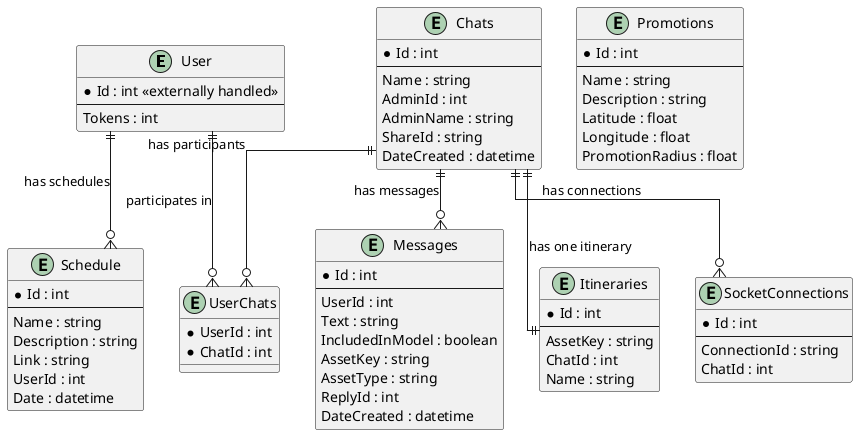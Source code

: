 @startuml
skinparam linetype ortho

' Define the User entity
entity "User" as u {
  * Id : int <<externally handled>>
  --
  Tokens : int
}

' Define the UserChats junction entity for many-to-many between User and Chats
entity "UserChats" as uc {
  * UserId : int
  * ChatId : int
}

' Define the Chats entity
entity "Chats" as c {
  * Id : int
  --
  Name : string
  AdminId : int
  AdminName : string
  ShareId : string
  DateCreated : datetime
}

' Define the Messages entity (associated with Chats)
entity "Messages" as m {
  * Id : int
  --
  UserId : int
  Text : string
  IncludedInModel : boolean
  AssetKey : string
  AssetType : string
  ReplyId : int
  DateCreated : datetime
}

' Define the Itineraries entity (linked to a Chat)
entity "Itineraries" as it {
  * Id : int
  --
  AssetKey : string
  ChatId : int
  Name : string
}

' Define the Schedule entity (associated with a User)
entity "Schedule" as s {
  * Id : int
  --
  Name : string
  Description : string
  Link : string
  UserId : int
  Date : datetime
}

' Define the SocketConnections entity (linked to a Chat)
entity "SocketConnections" as sc {
  * Id : int
  --
  ConnectionId : string
  ChatId : int
}

' Define the Promotions entity
entity "Promotions" as p {
  * Id : int
  --
  Name : string
  Description : string
  Latitude : float
  Longitude : float
  PromotionRadius : float
}

' Relationships

' User to UserChats: One user can participate in many chats
u ||--o{ uc : "participates in"

' Chats to UserChats: One chat can have many users
c ||--o{ uc : "has participants"

' Chats to Messages: One chat has many messages
c ||--o{ m : "has messages"

' Chats to Itineraries: One chat has exactly one itinerary
c ||--|| it : "has one itinerary"

' Chats to SocketConnections: One chat can have many socket connections
c ||--o{ sc : "has connections"

' User to Schedule: One user can have many schedules
u ||--o{ s : "has schedules"
@enduml